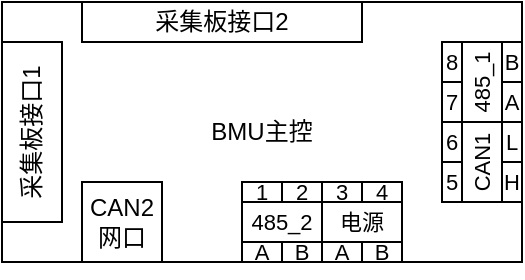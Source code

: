 <mxfile version="21.6.8" type="github">
  <diagram name="第 1 页" id="vHNizKL9Y82_c_2R3YAB">
    <mxGraphModel dx="475" dy="253" grid="1" gridSize="10" guides="1" tooltips="1" connect="1" arrows="1" fold="1" page="1" pageScale="1" pageWidth="827" pageHeight="1169" math="0" shadow="0">
      <root>
        <mxCell id="0" />
        <mxCell id="1" parent="0" />
        <mxCell id="wkE--7n2eSdFaFKRiEd0-1" value="BMU主控" style="rounded=0;whiteSpace=wrap;html=1;" vertex="1" parent="1">
          <mxGeometry x="120" y="200" width="260" height="130" as="geometry" />
        </mxCell>
        <mxCell id="wkE--7n2eSdFaFKRiEd0-2" value="采集板接口1" style="rounded=0;whiteSpace=wrap;html=1;verticalAlign=middle;horizontal=0;align=center;fontFamily=Helvetica;" vertex="1" parent="1">
          <mxGeometry x="120" y="220" width="30" height="90" as="geometry" />
        </mxCell>
        <mxCell id="wkE--7n2eSdFaFKRiEd0-3" value="采集板接口2" style="rounded=0;whiteSpace=wrap;html=1;" vertex="1" parent="1">
          <mxGeometry x="160" y="200" width="140" height="20" as="geometry" />
        </mxCell>
        <mxCell id="wkE--7n2eSdFaFKRiEd0-38" value="" style="group" vertex="1" connectable="0" parent="1">
          <mxGeometry x="240" y="290" width="80" height="40" as="geometry" />
        </mxCell>
        <mxCell id="wkE--7n2eSdFaFKRiEd0-15" value="&lt;p style=&quot;line-height: 100%;&quot;&gt;&lt;font style=&quot;font-size: 11px;&quot;&gt;1&lt;/font&gt;&lt;/p&gt;" style="rounded=0;whiteSpace=wrap;html=1;fontSize=8;" vertex="1" parent="wkE--7n2eSdFaFKRiEd0-38">
          <mxGeometry width="20" height="10" as="geometry" />
        </mxCell>
        <mxCell id="wkE--7n2eSdFaFKRiEd0-16" value="&lt;p style=&quot;line-height: 100%;&quot;&gt;&lt;span style=&quot;font-size: 11px;&quot;&gt;485_2&lt;/span&gt;&lt;/p&gt;" style="rounded=0;whiteSpace=wrap;html=1;fontSize=8;horizontal=1;" vertex="1" parent="wkE--7n2eSdFaFKRiEd0-38">
          <mxGeometry y="10" width="40" height="20" as="geometry" />
        </mxCell>
        <mxCell id="wkE--7n2eSdFaFKRiEd0-25" value="&lt;p style=&quot;line-height: 100%;&quot;&gt;&lt;font style=&quot;font-size: 11px;&quot;&gt;2&lt;/font&gt;&lt;/p&gt;" style="rounded=0;whiteSpace=wrap;html=1;fontSize=8;" vertex="1" parent="wkE--7n2eSdFaFKRiEd0-38">
          <mxGeometry x="20" width="20" height="10" as="geometry" />
        </mxCell>
        <mxCell id="wkE--7n2eSdFaFKRiEd0-26" value="&lt;p style=&quot;line-height: 100%;&quot;&gt;&lt;font style=&quot;font-size: 11px;&quot;&gt;A&lt;/font&gt;&lt;/p&gt;" style="rounded=0;whiteSpace=wrap;html=1;fontSize=8;" vertex="1" parent="wkE--7n2eSdFaFKRiEd0-38">
          <mxGeometry y="30" width="20" height="10" as="geometry" />
        </mxCell>
        <mxCell id="wkE--7n2eSdFaFKRiEd0-27" value="&lt;p style=&quot;line-height: 100%;&quot;&gt;&lt;font style=&quot;font-size: 11px;&quot;&gt;B&lt;/font&gt;&lt;/p&gt;" style="rounded=0;whiteSpace=wrap;html=1;fontSize=8;" vertex="1" parent="wkE--7n2eSdFaFKRiEd0-38">
          <mxGeometry x="20" y="30" width="20" height="10" as="geometry" />
        </mxCell>
        <mxCell id="wkE--7n2eSdFaFKRiEd0-33" value="&lt;p style=&quot;line-height: 100%;&quot;&gt;&lt;font style=&quot;font-size: 11px;&quot;&gt;3&lt;/font&gt;&lt;/p&gt;" style="rounded=0;whiteSpace=wrap;html=1;fontSize=8;" vertex="1" parent="wkE--7n2eSdFaFKRiEd0-38">
          <mxGeometry x="40" width="20" height="10" as="geometry" />
        </mxCell>
        <mxCell id="wkE--7n2eSdFaFKRiEd0-34" value="电源" style="rounded=0;whiteSpace=wrap;fontSize=11;horizontal=1;html=1;fillStyle=auto;gradientColor=none;" vertex="1" parent="wkE--7n2eSdFaFKRiEd0-38">
          <mxGeometry x="40" y="10" width="40" height="20" as="geometry" />
        </mxCell>
        <mxCell id="wkE--7n2eSdFaFKRiEd0-35" value="&lt;p style=&quot;line-height: 100%;&quot;&gt;&lt;font style=&quot;font-size: 11px;&quot;&gt;4&lt;/font&gt;&lt;/p&gt;" style="rounded=0;whiteSpace=wrap;html=1;fontSize=8;" vertex="1" parent="wkE--7n2eSdFaFKRiEd0-38">
          <mxGeometry x="60" width="20" height="10" as="geometry" />
        </mxCell>
        <mxCell id="wkE--7n2eSdFaFKRiEd0-36" value="&lt;p style=&quot;line-height: 100%;&quot;&gt;&lt;font style=&quot;font-size: 11px;&quot;&gt;A&lt;/font&gt;&lt;/p&gt;" style="rounded=0;whiteSpace=wrap;html=1;fontSize=8;" vertex="1" parent="wkE--7n2eSdFaFKRiEd0-38">
          <mxGeometry x="40" y="30" width="20" height="10" as="geometry" />
        </mxCell>
        <mxCell id="wkE--7n2eSdFaFKRiEd0-37" value="&lt;p style=&quot;line-height: 100%;&quot;&gt;&lt;font style=&quot;font-size: 11px;&quot;&gt;B&lt;/font&gt;&lt;/p&gt;" style="rounded=0;whiteSpace=wrap;html=1;fontSize=8;" vertex="1" parent="wkE--7n2eSdFaFKRiEd0-38">
          <mxGeometry x="60" y="30" width="20" height="10" as="geometry" />
        </mxCell>
        <mxCell id="wkE--7n2eSdFaFKRiEd0-39" value="" style="group" vertex="1" connectable="0" parent="1">
          <mxGeometry x="340" y="220" width="40" height="80" as="geometry" />
        </mxCell>
        <mxCell id="wkE--7n2eSdFaFKRiEd0-4" value="&lt;p style=&quot;line-height: 100%;&quot;&gt;&lt;font style=&quot;font-size: 11px;&quot;&gt;5&lt;/font&gt;&lt;/p&gt;" style="rounded=0;whiteSpace=wrap;html=1;fontSize=8;" vertex="1" parent="wkE--7n2eSdFaFKRiEd0-39">
          <mxGeometry y="60" width="10" height="20" as="geometry" />
        </mxCell>
        <mxCell id="wkE--7n2eSdFaFKRiEd0-6" value="&lt;p style=&quot;line-height: 100%;&quot;&gt;&lt;span style=&quot;font-size: 11px;&quot;&gt;CAN1&lt;/span&gt;&lt;/p&gt;" style="rounded=0;whiteSpace=wrap;html=1;fontSize=8;horizontal=0;" vertex="1" parent="wkE--7n2eSdFaFKRiEd0-39">
          <mxGeometry x="10" y="40" width="20" height="40" as="geometry" />
        </mxCell>
        <mxCell id="wkE--7n2eSdFaFKRiEd0-7" value="&lt;p style=&quot;line-height: 100%;&quot;&gt;&lt;font style=&quot;font-size: 11px;&quot;&gt;6&lt;/font&gt;&lt;/p&gt;" style="rounded=0;whiteSpace=wrap;html=1;fontSize=8;" vertex="1" parent="wkE--7n2eSdFaFKRiEd0-39">
          <mxGeometry y="40" width="10" height="20" as="geometry" />
        </mxCell>
        <mxCell id="wkE--7n2eSdFaFKRiEd0-8" value="&lt;p style=&quot;line-height: 100%;&quot;&gt;&lt;span style=&quot;font-size: 11px;&quot;&gt;H&lt;/span&gt;&lt;/p&gt;" style="rounded=0;whiteSpace=wrap;html=1;fontSize=8;" vertex="1" parent="wkE--7n2eSdFaFKRiEd0-39">
          <mxGeometry x="30" y="60" width="10" height="20" as="geometry" />
        </mxCell>
        <mxCell id="wkE--7n2eSdFaFKRiEd0-9" value="&lt;p style=&quot;line-height: 100%;&quot;&gt;&lt;span style=&quot;font-size: 11px;&quot;&gt;L&lt;/span&gt;&lt;/p&gt;" style="rounded=0;whiteSpace=wrap;html=1;fontSize=8;" vertex="1" parent="wkE--7n2eSdFaFKRiEd0-39">
          <mxGeometry x="30" y="40" width="10" height="20" as="geometry" />
        </mxCell>
        <mxCell id="wkE--7n2eSdFaFKRiEd0-10" value="&lt;p style=&quot;line-height: 100%;&quot;&gt;&lt;font style=&quot;font-size: 11px;&quot;&gt;7&lt;/font&gt;&lt;/p&gt;" style="rounded=0;whiteSpace=wrap;html=1;fontSize=8;" vertex="1" parent="wkE--7n2eSdFaFKRiEd0-39">
          <mxGeometry y="20" width="10" height="20" as="geometry" />
        </mxCell>
        <mxCell id="wkE--7n2eSdFaFKRiEd0-11" value="&lt;p style=&quot;line-height: 100%;&quot;&gt;&lt;span style=&quot;font-size: 11px;&quot;&gt;485_1&lt;/span&gt;&lt;/p&gt;" style="rounded=0;whiteSpace=wrap;html=1;fontSize=8;horizontal=0;" vertex="1" parent="wkE--7n2eSdFaFKRiEd0-39">
          <mxGeometry x="10" width="20" height="40" as="geometry" />
        </mxCell>
        <mxCell id="wkE--7n2eSdFaFKRiEd0-12" value="&lt;p style=&quot;line-height: 100%;&quot;&gt;&lt;font style=&quot;font-size: 11px;&quot;&gt;8&lt;/font&gt;&lt;/p&gt;" style="rounded=0;whiteSpace=wrap;html=1;fontSize=8;" vertex="1" parent="wkE--7n2eSdFaFKRiEd0-39">
          <mxGeometry width="10" height="20" as="geometry" />
        </mxCell>
        <mxCell id="wkE--7n2eSdFaFKRiEd0-13" value="&lt;p style=&quot;line-height: 100%;&quot;&gt;&lt;span style=&quot;font-size: 11px;&quot;&gt;A&lt;/span&gt;&lt;/p&gt;" style="rounded=0;whiteSpace=wrap;html=1;fontSize=8;" vertex="1" parent="wkE--7n2eSdFaFKRiEd0-39">
          <mxGeometry x="30" y="20" width="10" height="20" as="geometry" />
        </mxCell>
        <mxCell id="wkE--7n2eSdFaFKRiEd0-14" value="&lt;p style=&quot;line-height: 100%;&quot;&gt;&lt;span style=&quot;font-size: 11px;&quot;&gt;B&lt;/span&gt;&lt;/p&gt;" style="rounded=0;whiteSpace=wrap;html=1;fontSize=8;" vertex="1" parent="wkE--7n2eSdFaFKRiEd0-39">
          <mxGeometry x="30" width="10" height="20" as="geometry" />
        </mxCell>
        <mxCell id="wkE--7n2eSdFaFKRiEd0-40" value="CAN2&lt;br&gt;网口" style="rounded=0;whiteSpace=wrap;html=1;verticalAlign=middle;horizontal=1;align=center;fontFamily=Helvetica;" vertex="1" parent="1">
          <mxGeometry x="160" y="290" width="40" height="40" as="geometry" />
        </mxCell>
      </root>
    </mxGraphModel>
  </diagram>
</mxfile>
